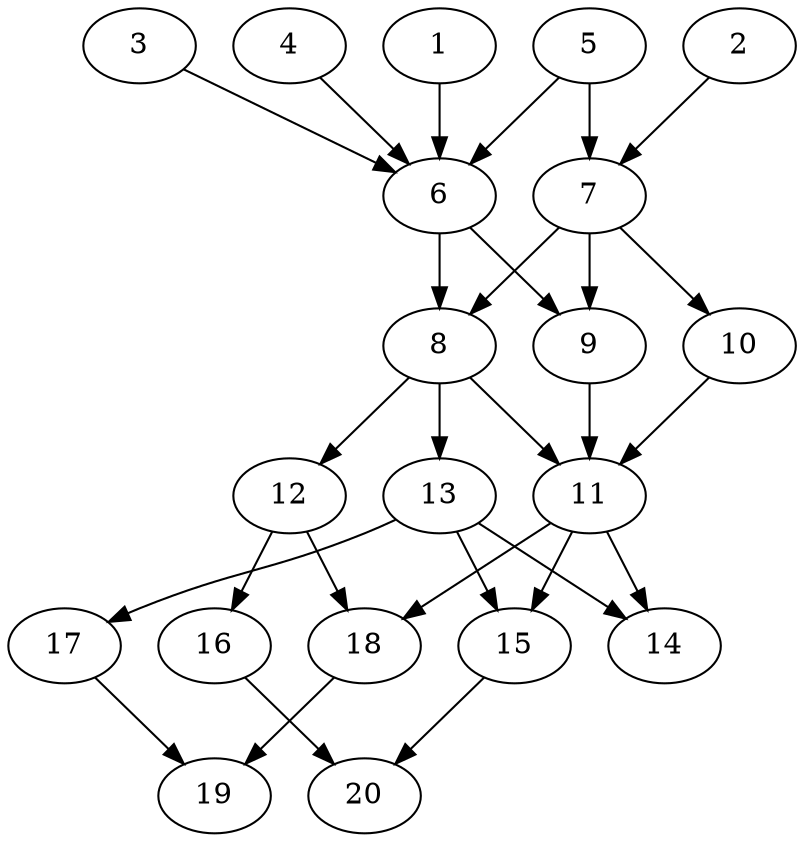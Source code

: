 // DAG automatically generated by daggen at Tue Jul 23 14:27:02 2019
// ./daggen --dot -n 20 --ccr 0.4 --fat 0.5 --regular 0.5 --density 0.7 --mindata 5242880 --maxdata 52428800 
digraph G {
  1 [size="49753600", alpha="0.15", expect_size="19901440"] 
  1 -> 6 [size ="19901440"]
  2 [size="116060160", alpha="0.10", expect_size="46424064"] 
  2 -> 7 [size ="46424064"]
  3 [size="16391680", alpha="0.09", expect_size="6556672"] 
  3 -> 6 [size ="6556672"]
  4 [size="50590720", alpha="0.10", expect_size="20236288"] 
  4 -> 6 [size ="20236288"]
  5 [size="25758720", alpha="0.05", expect_size="10303488"] 
  5 -> 6 [size ="10303488"]
  5 -> 7 [size ="10303488"]
  6 [size="21544960", alpha="0.20", expect_size="8617984"] 
  6 -> 8 [size ="8617984"]
  6 -> 9 [size ="8617984"]
  7 [size="31948800", alpha="0.14", expect_size="12779520"] 
  7 -> 8 [size ="12779520"]
  7 -> 9 [size ="12779520"]
  7 -> 10 [size ="12779520"]
  8 [size="25717760", alpha="0.11", expect_size="10287104"] 
  8 -> 11 [size ="10287104"]
  8 -> 12 [size ="10287104"]
  8 -> 13 [size ="10287104"]
  9 [size="126118400", alpha="0.16", expect_size="50447360"] 
  9 -> 11 [size ="50447360"]
  10 [size="43896320", alpha="0.12", expect_size="17558528"] 
  10 -> 11 [size ="17558528"]
  11 [size="43985920", alpha="0.04", expect_size="17594368"] 
  11 -> 14 [size ="17594368"]
  11 -> 15 [size ="17594368"]
  11 -> 18 [size ="17594368"]
  12 [size="15316480", alpha="0.13", expect_size="6126592"] 
  12 -> 16 [size ="6126592"]
  12 -> 18 [size ="6126592"]
  13 [size="74864640", alpha="0.12", expect_size="29945856"] 
  13 -> 14 [size ="29945856"]
  13 -> 15 [size ="29945856"]
  13 -> 17 [size ="29945856"]
  14 [size="127232000", alpha="0.11", expect_size="50892800"] 
  15 [size="71183360", alpha="0.20", expect_size="28473344"] 
  15 -> 20 [size ="28473344"]
  16 [size="100377600", alpha="0.19", expect_size="40151040"] 
  16 -> 20 [size ="40151040"]
  17 [size="98408960", alpha="0.15", expect_size="39363584"] 
  17 -> 19 [size ="39363584"]
  18 [size="64931840", alpha="0.19", expect_size="25972736"] 
  18 -> 19 [size ="25972736"]
  19 [size="13409280", alpha="0.00", expect_size="5363712"] 
  20 [size="106864640", alpha="0.09", expect_size="42745856"] 
}
